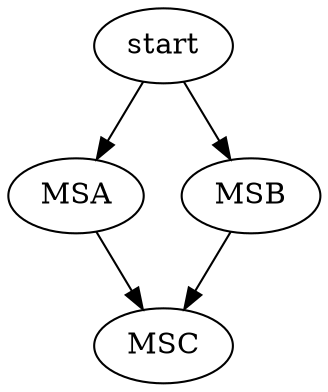 digraph G{
    //start->a;
    //start->b;
    //start->c;
    //a->e;
    //a->d;
    //b->d;
    //c->f;
    //f->e;

    start->MSA;
    start->MSB;
    MSB->MSC;
    MSA->MSC;
    //MSA->MSC;
}